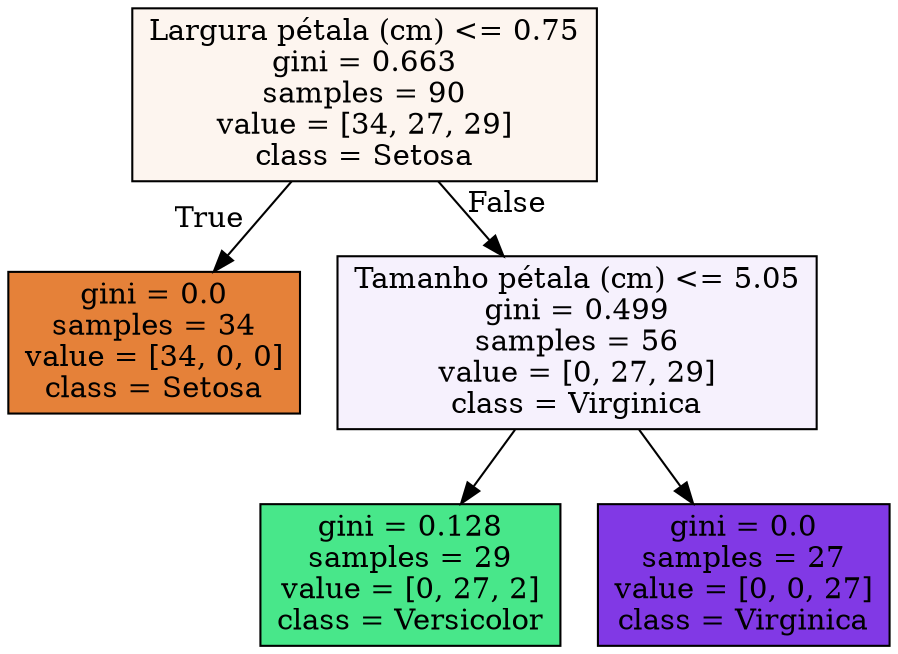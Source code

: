 digraph Tree {
node [shape=box, style="filled", color="black"] ;
0 [label="Largura pétala (cm) <= 0.75\ngini = 0.663\nsamples = 90\nvalue = [34, 27, 29]\nclass = Setosa", fillcolor="#fdf5ef"] ;
1 [label="gini = 0.0\nsamples = 34\nvalue = [34, 0, 0]\nclass = Setosa", fillcolor="#e58139"] ;
0 -> 1 [labeldistance=2.5, labelangle=45, headlabel="True"] ;
2 [label="Tamanho pétala (cm) <= 5.05\ngini = 0.499\nsamples = 56\nvalue = [0, 27, 29]\nclass = Virginica", fillcolor="#f6f1fd"] ;
0 -> 2 [labeldistance=2.5, labelangle=-45, headlabel="False"] ;
3 [label="gini = 0.128\nsamples = 29\nvalue = [0, 27, 2]\nclass = Versicolor", fillcolor="#48e78a"] ;
2 -> 3 ;
4 [label="gini = 0.0\nsamples = 27\nvalue = [0, 0, 27]\nclass = Virginica", fillcolor="#8139e5"] ;
2 -> 4 ;
}